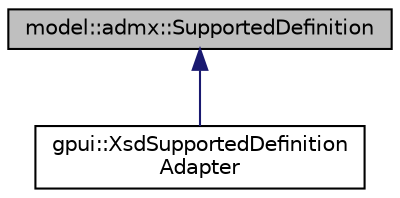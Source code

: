 digraph "model::admx::SupportedDefinition"
{
 // LATEX_PDF_SIZE
  edge [fontname="Helvetica",fontsize="10",labelfontname="Helvetica",labelfontsize="10"];
  node [fontname="Helvetica",fontsize="10",shape=record];
  Node1 [label="model::admx::SupportedDefinition",height=0.2,width=0.4,color="black", fillcolor="grey75", style="filled", fontcolor="black",tooltip="The SupportedDefinition class The definition element creates the mapping between the logical name to ..."];
  Node1 -> Node2 [dir="back",color="midnightblue",fontsize="10",style="solid",fontname="Helvetica"];
  Node2 [label="gpui::XsdSupportedDefinition\lAdapter",height=0.2,width=0.4,color="black", fillcolor="white", style="filled",URL="$classgpui_1_1_xsd_supported_definition_adapter.html",tooltip=" "];
}
